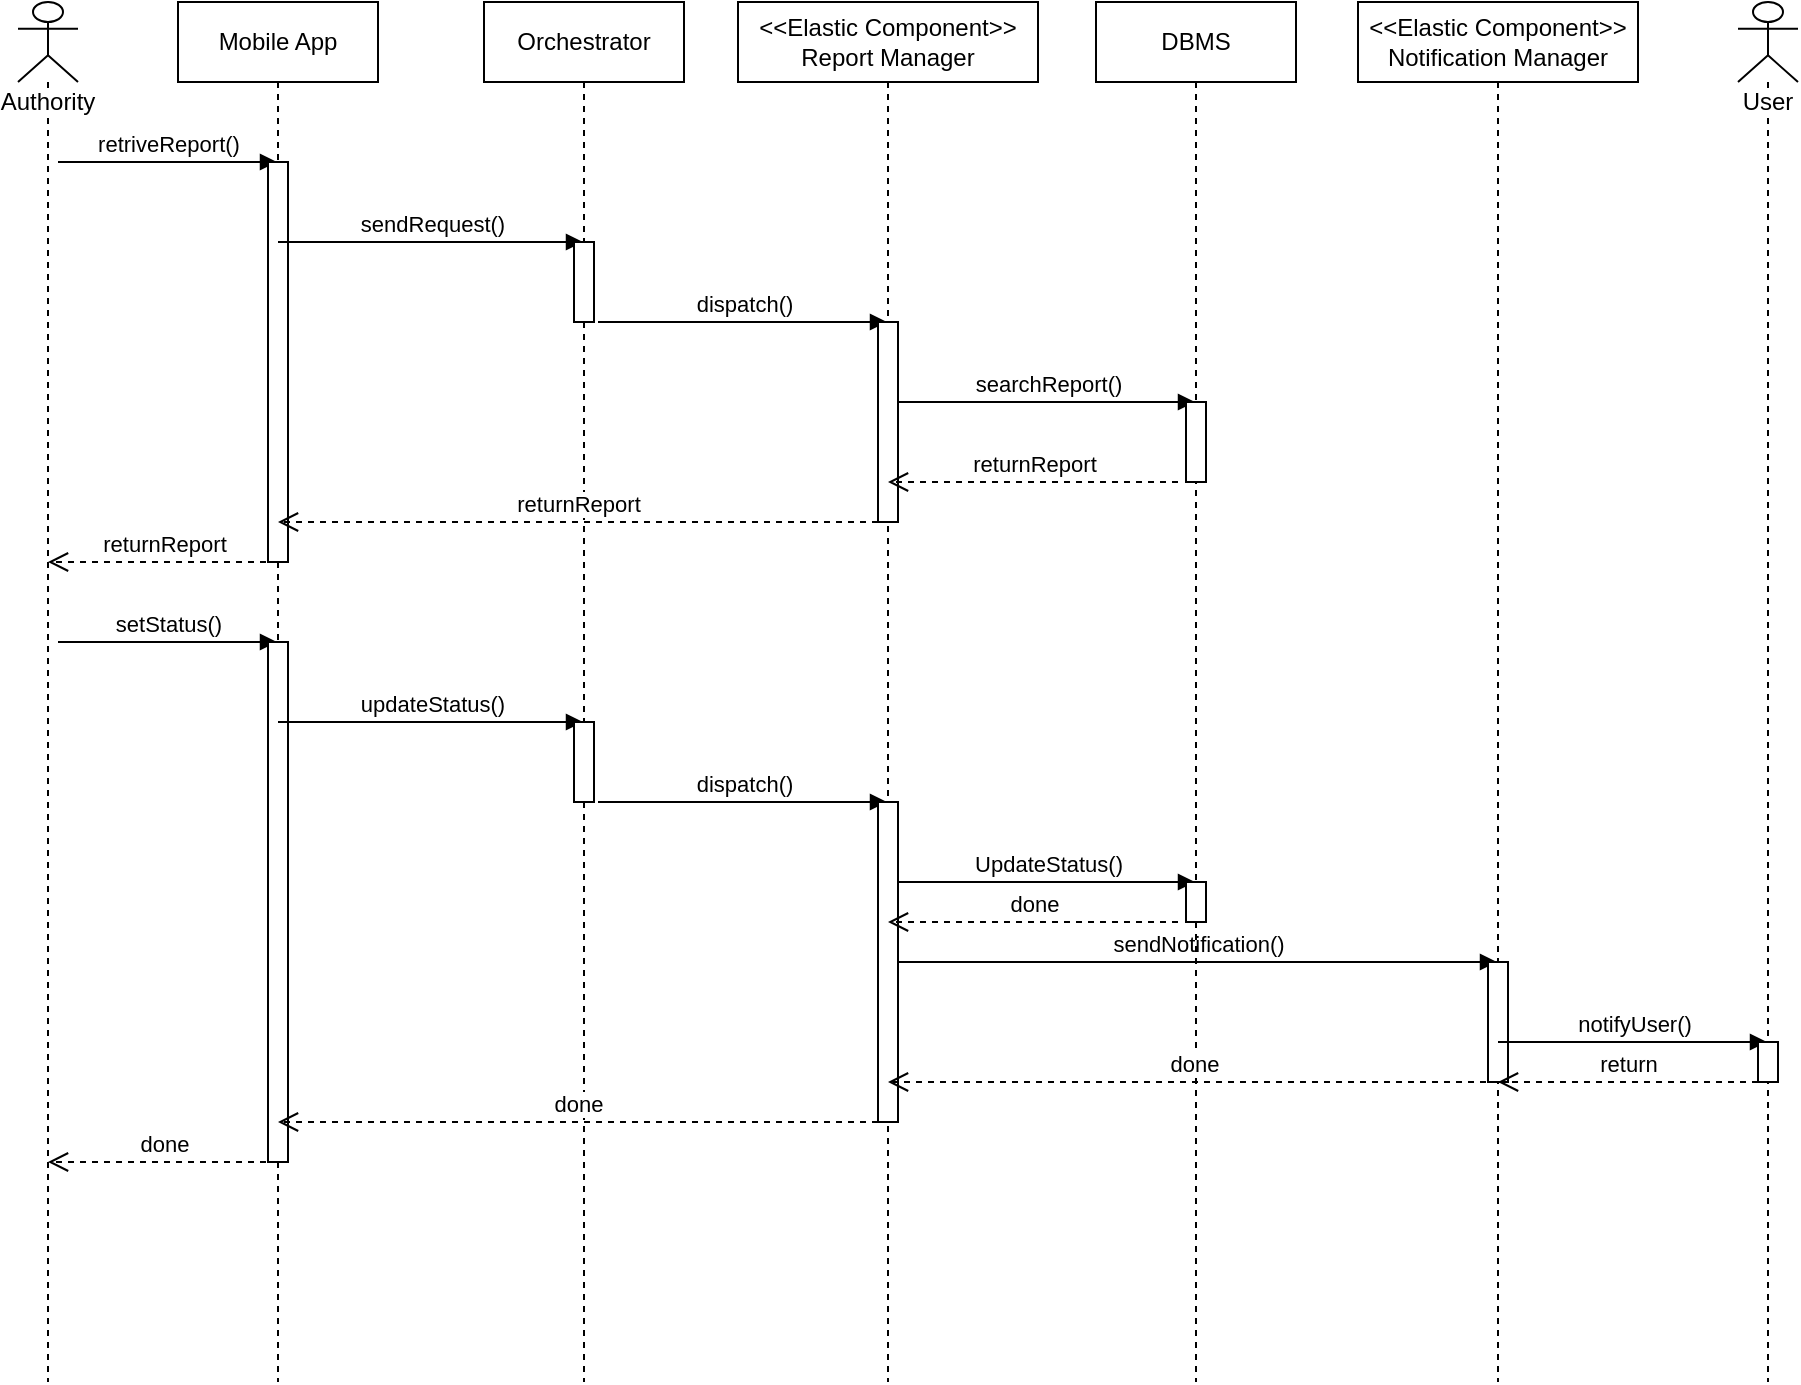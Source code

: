 <mxfile version="12.3.6" type="device" pages="1"><diagram id="KKyrA0pZgqdnvbt5xeT7" name="Page-1"><mxGraphModel dx="7900" dy="3025" grid="1" gridSize="10" guides="1" tooltips="1" connect="1" arrows="1" fold="1" page="1" pageScale="1" pageWidth="827" pageHeight="1169" math="0" shadow="0"><root><mxCell id="0"/><mxCell id="1" parent="0"/><mxCell id="SBGhztHWfgushyvm9c-S-2" value="Authority" style="shape=umlLifeline;participant=umlActor;perimeter=lifelinePerimeter;whiteSpace=wrap;html=1;container=1;collapsible=0;recursiveResize=0;verticalAlign=top;spacingTop=36;labelBackgroundColor=#ffffff;outlineConnect=0;" vertex="1" parent="1"><mxGeometry x="80" y="40" width="30" height="690" as="geometry"/></mxCell><mxCell id="SBGhztHWfgushyvm9c-S-9" value="retriveReport()" style="html=1;verticalAlign=bottom;endArrow=block;" edge="1" parent="SBGhztHWfgushyvm9c-S-2" target="SBGhztHWfgushyvm9c-S-3"><mxGeometry width="80" relative="1" as="geometry"><mxPoint x="20" y="80" as="sourcePoint"/><mxPoint x="100" y="80" as="targetPoint"/></mxGeometry></mxCell><mxCell id="SBGhztHWfgushyvm9c-S-20" value="setStatus()" style="html=1;verticalAlign=bottom;endArrow=block;" edge="1" parent="SBGhztHWfgushyvm9c-S-2" target="SBGhztHWfgushyvm9c-S-3"><mxGeometry width="80" relative="1" as="geometry"><mxPoint x="20" y="320" as="sourcePoint"/><mxPoint x="100" y="320" as="targetPoint"/></mxGeometry></mxCell><mxCell id="SBGhztHWfgushyvm9c-S-3" value="Mobile App" style="shape=umlLifeline;perimeter=lifelinePerimeter;whiteSpace=wrap;html=1;container=1;collapsible=0;recursiveResize=0;outlineConnect=0;" vertex="1" parent="1"><mxGeometry x="160" y="40" width="100" height="690" as="geometry"/></mxCell><mxCell id="SBGhztHWfgushyvm9c-S-10" value="" style="html=1;points=[];perimeter=orthogonalPerimeter;" vertex="1" parent="SBGhztHWfgushyvm9c-S-3"><mxGeometry x="45" y="80" width="10" height="200" as="geometry"/></mxCell><mxCell id="SBGhztHWfgushyvm9c-S-11" value="sendRequest()" style="html=1;verticalAlign=bottom;endArrow=block;" edge="1" parent="SBGhztHWfgushyvm9c-S-3" target="SBGhztHWfgushyvm9c-S-4"><mxGeometry width="80" relative="1" as="geometry"><mxPoint x="50" y="120" as="sourcePoint"/><mxPoint x="130" y="120" as="targetPoint"/></mxGeometry></mxCell><mxCell id="SBGhztHWfgushyvm9c-S-21" value="" style="html=1;points=[];perimeter=orthogonalPerimeter;" vertex="1" parent="SBGhztHWfgushyvm9c-S-3"><mxGeometry x="45" y="320" width="10" height="260" as="geometry"/></mxCell><mxCell id="SBGhztHWfgushyvm9c-S-22" value="updateStatus()" style="html=1;verticalAlign=bottom;endArrow=block;" edge="1" parent="SBGhztHWfgushyvm9c-S-3" target="SBGhztHWfgushyvm9c-S-4"><mxGeometry width="80" relative="1" as="geometry"><mxPoint x="50" y="360" as="sourcePoint"/><mxPoint x="130" y="360" as="targetPoint"/></mxGeometry></mxCell><mxCell id="SBGhztHWfgushyvm9c-S-4" value="Orchestrator" style="shape=umlLifeline;perimeter=lifelinePerimeter;whiteSpace=wrap;html=1;container=1;collapsible=0;recursiveResize=0;outlineConnect=0;" vertex="1" parent="1"><mxGeometry x="313" y="40" width="100" height="690" as="geometry"/></mxCell><mxCell id="SBGhztHWfgushyvm9c-S-12" value="" style="html=1;points=[];perimeter=orthogonalPerimeter;" vertex="1" parent="SBGhztHWfgushyvm9c-S-4"><mxGeometry x="45" y="120" width="10" height="40" as="geometry"/></mxCell><mxCell id="SBGhztHWfgushyvm9c-S-13" value="dispatch()" style="html=1;verticalAlign=bottom;endArrow=block;" edge="1" parent="SBGhztHWfgushyvm9c-S-4" target="SBGhztHWfgushyvm9c-S-5"><mxGeometry width="80" relative="1" as="geometry"><mxPoint x="57" y="160" as="sourcePoint"/><mxPoint x="137" y="160" as="targetPoint"/></mxGeometry></mxCell><mxCell id="SBGhztHWfgushyvm9c-S-23" value="" style="html=1;points=[];perimeter=orthogonalPerimeter;" vertex="1" parent="SBGhztHWfgushyvm9c-S-4"><mxGeometry x="45" y="360" width="10" height="40" as="geometry"/></mxCell><mxCell id="SBGhztHWfgushyvm9c-S-24" value="dispatch()" style="html=1;verticalAlign=bottom;endArrow=block;" edge="1" parent="SBGhztHWfgushyvm9c-S-4" target="SBGhztHWfgushyvm9c-S-5"><mxGeometry width="80" relative="1" as="geometry"><mxPoint x="57" y="400" as="sourcePoint"/><mxPoint x="137" y="400" as="targetPoint"/></mxGeometry></mxCell><mxCell id="SBGhztHWfgushyvm9c-S-5" value="&amp;lt;&amp;lt;Elastic Component&amp;gt;&amp;gt;&lt;br&gt;Report Manager" style="shape=umlLifeline;perimeter=lifelinePerimeter;whiteSpace=wrap;html=1;container=1;collapsible=0;recursiveResize=0;outlineConnect=0;" vertex="1" parent="1"><mxGeometry x="440" y="40" width="150" height="690" as="geometry"/></mxCell><mxCell id="SBGhztHWfgushyvm9c-S-14" value="" style="html=1;points=[];perimeter=orthogonalPerimeter;" vertex="1" parent="SBGhztHWfgushyvm9c-S-5"><mxGeometry x="70" y="160" width="10" height="100" as="geometry"/></mxCell><mxCell id="SBGhztHWfgushyvm9c-S-15" value="searchReport()" style="html=1;verticalAlign=bottom;endArrow=block;" edge="1" parent="SBGhztHWfgushyvm9c-S-5" target="SBGhztHWfgushyvm9c-S-6"><mxGeometry width="80" relative="1" as="geometry"><mxPoint x="80" y="200" as="sourcePoint"/><mxPoint x="160" y="200" as="targetPoint"/></mxGeometry></mxCell><mxCell id="SBGhztHWfgushyvm9c-S-17" value="returnReport" style="html=1;verticalAlign=bottom;endArrow=open;dashed=1;endSize=8;" edge="1" parent="SBGhztHWfgushyvm9c-S-5" target="SBGhztHWfgushyvm9c-S-5"><mxGeometry relative="1" as="geometry"><mxPoint x="220" y="240" as="sourcePoint"/><mxPoint x="140" y="240" as="targetPoint"/></mxGeometry></mxCell><mxCell id="SBGhztHWfgushyvm9c-S-25" value="" style="html=1;points=[];perimeter=orthogonalPerimeter;" vertex="1" parent="SBGhztHWfgushyvm9c-S-5"><mxGeometry x="70" y="400" width="10" height="160" as="geometry"/></mxCell><mxCell id="SBGhztHWfgushyvm9c-S-26" value="UpdateStatus()" style="html=1;verticalAlign=bottom;endArrow=block;" edge="1" parent="SBGhztHWfgushyvm9c-S-5" target="SBGhztHWfgushyvm9c-S-6"><mxGeometry width="80" relative="1" as="geometry"><mxPoint x="80" y="440" as="sourcePoint"/><mxPoint x="160" y="440" as="targetPoint"/></mxGeometry></mxCell><mxCell id="SBGhztHWfgushyvm9c-S-27" value="sendNotification()" style="html=1;verticalAlign=bottom;endArrow=block;" edge="1" parent="SBGhztHWfgushyvm9c-S-5" target="SBGhztHWfgushyvm9c-S-7"><mxGeometry width="80" relative="1" as="geometry"><mxPoint x="80" y="480" as="sourcePoint"/><mxPoint x="160" y="480" as="targetPoint"/></mxGeometry></mxCell><mxCell id="SBGhztHWfgushyvm9c-S-34" value="done" style="html=1;verticalAlign=bottom;endArrow=open;dashed=1;endSize=8;" edge="1" parent="SBGhztHWfgushyvm9c-S-5" target="SBGhztHWfgushyvm9c-S-5"><mxGeometry relative="1" as="geometry"><mxPoint x="220" y="460" as="sourcePoint"/><mxPoint x="140" y="460" as="targetPoint"/></mxGeometry></mxCell><mxCell id="SBGhztHWfgushyvm9c-S-6" value="DBMS" style="shape=umlLifeline;perimeter=lifelinePerimeter;whiteSpace=wrap;html=1;container=1;collapsible=0;recursiveResize=0;outlineConnect=0;" vertex="1" parent="1"><mxGeometry x="619" y="40" width="100" height="690" as="geometry"/></mxCell><mxCell id="SBGhztHWfgushyvm9c-S-16" value="" style="html=1;points=[];perimeter=orthogonalPerimeter;" vertex="1" parent="SBGhztHWfgushyvm9c-S-6"><mxGeometry x="45" y="200" width="10" height="40" as="geometry"/></mxCell><mxCell id="SBGhztHWfgushyvm9c-S-33" value="" style="html=1;points=[];perimeter=orthogonalPerimeter;" vertex="1" parent="SBGhztHWfgushyvm9c-S-6"><mxGeometry x="45" y="440" width="10" height="20" as="geometry"/></mxCell><mxCell id="SBGhztHWfgushyvm9c-S-7" value="&amp;lt;&amp;lt;Elastic Component&amp;gt;&amp;gt;&lt;br&gt;Notification Manager" style="shape=umlLifeline;perimeter=lifelinePerimeter;whiteSpace=wrap;html=1;container=1;collapsible=0;recursiveResize=0;outlineConnect=0;" vertex="1" parent="1"><mxGeometry x="750" y="40" width="140" height="690" as="geometry"/></mxCell><mxCell id="SBGhztHWfgushyvm9c-S-28" value="" style="html=1;points=[];perimeter=orthogonalPerimeter;" vertex="1" parent="SBGhztHWfgushyvm9c-S-7"><mxGeometry x="65" y="480" width="10" height="60" as="geometry"/></mxCell><mxCell id="SBGhztHWfgushyvm9c-S-29" value="notifyUser()" style="html=1;verticalAlign=bottom;endArrow=block;" edge="1" parent="SBGhztHWfgushyvm9c-S-7" target="SBGhztHWfgushyvm9c-S-8"><mxGeometry width="80" relative="1" as="geometry"><mxPoint x="70" y="520" as="sourcePoint"/><mxPoint x="150" y="520" as="targetPoint"/></mxGeometry></mxCell><mxCell id="SBGhztHWfgushyvm9c-S-36" value="return" style="html=1;verticalAlign=bottom;endArrow=open;dashed=1;endSize=8;" edge="1" parent="SBGhztHWfgushyvm9c-S-7" target="SBGhztHWfgushyvm9c-S-7"><mxGeometry relative="1" as="geometry"><mxPoint x="200" y="540" as="sourcePoint"/><mxPoint x="120" y="540" as="targetPoint"/></mxGeometry></mxCell><mxCell id="SBGhztHWfgushyvm9c-S-8" value="User" style="shape=umlLifeline;participant=umlActor;perimeter=lifelinePerimeter;whiteSpace=wrap;html=1;container=1;collapsible=0;recursiveResize=0;verticalAlign=top;spacingTop=36;labelBackgroundColor=#ffffff;outlineConnect=0;" vertex="1" parent="1"><mxGeometry x="940" y="40" width="30" height="690" as="geometry"/></mxCell><mxCell id="SBGhztHWfgushyvm9c-S-35" value="" style="html=1;points=[];perimeter=orthogonalPerimeter;" vertex="1" parent="SBGhztHWfgushyvm9c-S-8"><mxGeometry x="10" y="520" width="10" height="20" as="geometry"/></mxCell><mxCell id="SBGhztHWfgushyvm9c-S-18" value="returnReport" style="html=1;verticalAlign=bottom;endArrow=open;dashed=1;endSize=8;" edge="1" parent="1" target="SBGhztHWfgushyvm9c-S-3"><mxGeometry relative="1" as="geometry"><mxPoint x="510" y="300" as="sourcePoint"/><mxPoint x="430" y="300" as="targetPoint"/></mxGeometry></mxCell><mxCell id="SBGhztHWfgushyvm9c-S-19" value="returnReport" style="html=1;verticalAlign=bottom;endArrow=open;dashed=1;endSize=8;" edge="1" parent="1" target="SBGhztHWfgushyvm9c-S-2"><mxGeometry relative="1" as="geometry"><mxPoint x="210" y="320" as="sourcePoint"/><mxPoint x="130" y="320" as="targetPoint"/></mxGeometry></mxCell><mxCell id="SBGhztHWfgushyvm9c-S-30" value="done" style="html=1;verticalAlign=bottom;endArrow=open;dashed=1;endSize=8;" edge="1" parent="1" target="SBGhztHWfgushyvm9c-S-5"><mxGeometry relative="1" as="geometry"><mxPoint x="820" y="580" as="sourcePoint"/><mxPoint x="740" y="580" as="targetPoint"/></mxGeometry></mxCell><mxCell id="SBGhztHWfgushyvm9c-S-31" value="done" style="html=1;verticalAlign=bottom;endArrow=open;dashed=1;endSize=8;" edge="1" parent="1" target="SBGhztHWfgushyvm9c-S-3"><mxGeometry relative="1" as="geometry"><mxPoint x="510" y="600" as="sourcePoint"/><mxPoint x="430" y="600" as="targetPoint"/></mxGeometry></mxCell><mxCell id="SBGhztHWfgushyvm9c-S-32" value="done" style="html=1;verticalAlign=bottom;endArrow=open;dashed=1;endSize=8;" edge="1" parent="1" target="SBGhztHWfgushyvm9c-S-2"><mxGeometry relative="1" as="geometry"><mxPoint x="210" y="620" as="sourcePoint"/><mxPoint x="130" y="620" as="targetPoint"/></mxGeometry></mxCell></root></mxGraphModel></diagram></mxfile>